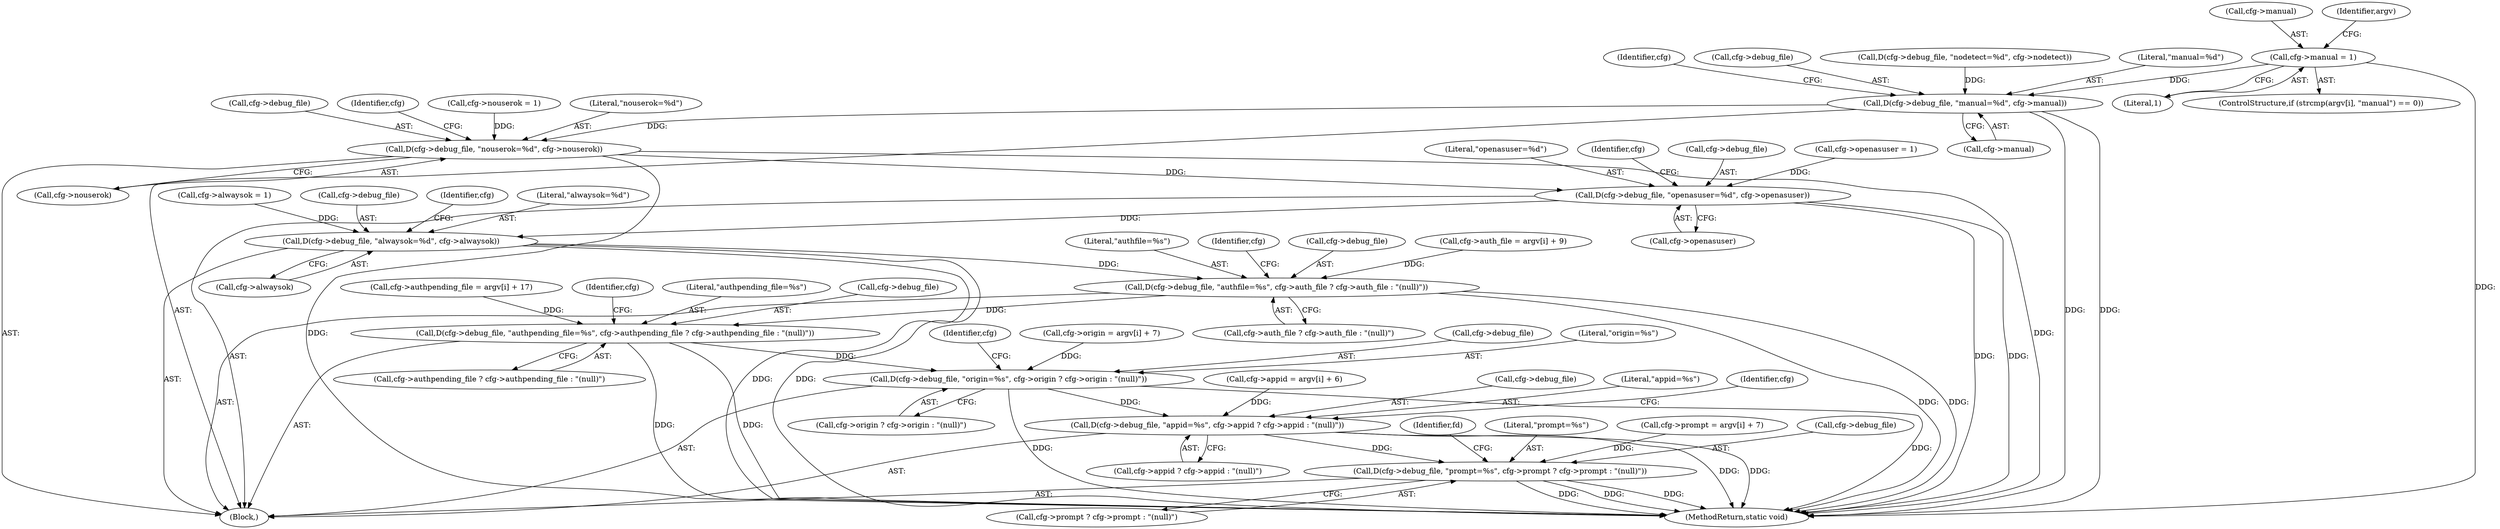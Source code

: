 digraph "0_pam-u2f_18b1914e32b74ff52000f10e97067e841e5fff62_0@pointer" {
"1000163" [label="(Call,cfg->manual = 1)"];
"1000546" [label="(Call,D(cfg->debug_file, \"manual=%d\", cfg->manual))"];
"1000554" [label="(Call,D(cfg->debug_file, \"nouserok=%d\", cfg->nouserok))"];
"1000562" [label="(Call,D(cfg->debug_file, \"openasuser=%d\", cfg->openasuser))"];
"1000570" [label="(Call,D(cfg->debug_file, \"alwaysok=%d\", cfg->alwaysok))"];
"1000578" [label="(Call,D(cfg->debug_file, \"authfile=%s\", cfg->auth_file ? cfg->auth_file : \"(null)\"))"];
"1000591" [label="(Call,D(cfg->debug_file, \"authpending_file=%s\", cfg->authpending_file ? cfg->authpending_file : \"(null)\"))"];
"1000604" [label="(Call,D(cfg->debug_file, \"origin=%s\", cfg->origin ? cfg->origin : \"(null)\"))"];
"1000617" [label="(Call,D(cfg->debug_file, \"appid=%s\", cfg->appid ? cfg->appid : \"(null)\"))"];
"1000630" [label="(Call,D(cfg->debug_file, \"prompt=%s\", cfg->prompt ? cfg->prompt : \"(null)\"))"];
"1000556" [label="(Identifier,cfg)"];
"1000547" [label="(Call,cfg->debug_file)"];
"1000322" [label="(Call,cfg->appid = argv[i] + 6)"];
"1000591" [label="(Call,D(cfg->debug_file, \"authpending_file=%s\", cfg->authpending_file ? cfg->authpending_file : \"(null)\"))"];
"1000155" [label="(ControlStructure,if (strcmp(argv[i], \"manual\") == 0))"];
"1000618" [label="(Call,cfg->debug_file)"];
"1000580" [label="(Identifier,cfg)"];
"1000617" [label="(Call,D(cfg->debug_file, \"appid=%s\", cfg->appid ? cfg->appid : \"(null)\"))"];
"1000630" [label="(Call,D(cfg->debug_file, \"prompt=%s\", cfg->prompt ? cfg->prompt : \"(null)\"))"];
"1000570" [label="(Call,D(cfg->debug_file, \"alwaysok=%d\", cfg->alwaysok))"];
"1000574" [label="(Literal,\"alwaysok=%d\")"];
"1000559" [label="(Call,cfg->nouserok)"];
"1000558" [label="(Literal,\"nouserok=%d\")"];
"1000562" [label="(Call,D(cfg->debug_file, \"openasuser=%d\", cfg->openasuser))"];
"1000566" [label="(Literal,\"openasuser=%d\")"];
"1000596" [label="(Call,cfg->authpending_file ? cfg->authpending_file : \"(null)\")"];
"1000606" [label="(Identifier,cfg)"];
"1000595" [label="(Literal,\"authpending_file=%s\")"];
"1000621" [label="(Literal,\"appid=%s\")"];
"1000551" [label="(Call,cfg->manual)"];
"1000555" [label="(Call,cfg->debug_file)"];
"1000474" [label="(Block,)"];
"1000215" [label="(Call,cfg->alwaysok = 1)"];
"1000340" [label="(Call,cfg->prompt = argv[i] + 7)"];
"1000554" [label="(Call,D(cfg->debug_file, \"nouserok=%d\", cfg->nouserok))"];
"1000575" [label="(Call,cfg->alwaysok)"];
"1000582" [label="(Literal,\"authfile=%s\")"];
"1000564" [label="(Identifier,cfg)"];
"1000572" [label="(Identifier,cfg)"];
"1000608" [label="(Literal,\"origin=%s\")"];
"1000619" [label="(Identifier,cfg)"];
"1000632" [label="(Identifier,cfg)"];
"1000631" [label="(Call,cfg->debug_file)"];
"1000571" [label="(Call,cfg->debug_file)"];
"1000656" [label="(MethodReturn,static void)"];
"1000609" [label="(Call,cfg->origin ? cfg->origin : \"(null)\")"];
"1000578" [label="(Call,D(cfg->debug_file, \"authfile=%s\", cfg->auth_file ? cfg->auth_file : \"(null)\"))"];
"1000592" [label="(Call,cfg->debug_file)"];
"1000189" [label="(Call,cfg->nouserok = 1)"];
"1000538" [label="(Call,D(cfg->debug_file, \"nodetect=%d\", cfg->nodetect))"];
"1000567" [label="(Call,cfg->openasuser)"];
"1000167" [label="(Literal,1)"];
"1000304" [label="(Call,cfg->origin = argv[i] + 7)"];
"1000645" [label="(Identifier,fd)"];
"1000593" [label="(Identifier,cfg)"];
"1000634" [label="(Literal,\"prompt=%s\")"];
"1000550" [label="(Literal,\"manual=%d\")"];
"1000546" [label="(Call,D(cfg->debug_file, \"manual=%d\", cfg->manual))"];
"1000563" [label="(Call,cfg->debug_file)"];
"1000583" [label="(Call,cfg->auth_file ? cfg->auth_file : \"(null)\")"];
"1000286" [label="(Call,cfg->authpending_file = argv[i] + 17)"];
"1000202" [label="(Call,cfg->openasuser = 1)"];
"1000635" [label="(Call,cfg->prompt ? cfg->prompt : \"(null)\")"];
"1000579" [label="(Call,cfg->debug_file)"];
"1000163" [label="(Call,cfg->manual = 1)"];
"1000268" [label="(Call,cfg->auth_file = argv[i] + 9)"];
"1000604" [label="(Call,D(cfg->debug_file, \"origin=%s\", cfg->origin ? cfg->origin : \"(null)\"))"];
"1000622" [label="(Call,cfg->appid ? cfg->appid : \"(null)\")"];
"1000164" [label="(Call,cfg->manual)"];
"1000605" [label="(Call,cfg->debug_file)"];
"1000172" [label="(Identifier,argv)"];
"1000163" -> "1000155"  [label="AST: "];
"1000163" -> "1000167"  [label="CFG: "];
"1000164" -> "1000163"  [label="AST: "];
"1000167" -> "1000163"  [label="AST: "];
"1000172" -> "1000163"  [label="CFG: "];
"1000163" -> "1000656"  [label="DDG: "];
"1000163" -> "1000546"  [label="DDG: "];
"1000546" -> "1000474"  [label="AST: "];
"1000546" -> "1000551"  [label="CFG: "];
"1000547" -> "1000546"  [label="AST: "];
"1000550" -> "1000546"  [label="AST: "];
"1000551" -> "1000546"  [label="AST: "];
"1000556" -> "1000546"  [label="CFG: "];
"1000546" -> "1000656"  [label="DDG: "];
"1000546" -> "1000656"  [label="DDG: "];
"1000538" -> "1000546"  [label="DDG: "];
"1000546" -> "1000554"  [label="DDG: "];
"1000554" -> "1000474"  [label="AST: "];
"1000554" -> "1000559"  [label="CFG: "];
"1000555" -> "1000554"  [label="AST: "];
"1000558" -> "1000554"  [label="AST: "];
"1000559" -> "1000554"  [label="AST: "];
"1000564" -> "1000554"  [label="CFG: "];
"1000554" -> "1000656"  [label="DDG: "];
"1000554" -> "1000656"  [label="DDG: "];
"1000189" -> "1000554"  [label="DDG: "];
"1000554" -> "1000562"  [label="DDG: "];
"1000562" -> "1000474"  [label="AST: "];
"1000562" -> "1000567"  [label="CFG: "];
"1000563" -> "1000562"  [label="AST: "];
"1000566" -> "1000562"  [label="AST: "];
"1000567" -> "1000562"  [label="AST: "];
"1000572" -> "1000562"  [label="CFG: "];
"1000562" -> "1000656"  [label="DDG: "];
"1000562" -> "1000656"  [label="DDG: "];
"1000202" -> "1000562"  [label="DDG: "];
"1000562" -> "1000570"  [label="DDG: "];
"1000570" -> "1000474"  [label="AST: "];
"1000570" -> "1000575"  [label="CFG: "];
"1000571" -> "1000570"  [label="AST: "];
"1000574" -> "1000570"  [label="AST: "];
"1000575" -> "1000570"  [label="AST: "];
"1000580" -> "1000570"  [label="CFG: "];
"1000570" -> "1000656"  [label="DDG: "];
"1000570" -> "1000656"  [label="DDG: "];
"1000215" -> "1000570"  [label="DDG: "];
"1000570" -> "1000578"  [label="DDG: "];
"1000578" -> "1000474"  [label="AST: "];
"1000578" -> "1000583"  [label="CFG: "];
"1000579" -> "1000578"  [label="AST: "];
"1000582" -> "1000578"  [label="AST: "];
"1000583" -> "1000578"  [label="AST: "];
"1000593" -> "1000578"  [label="CFG: "];
"1000578" -> "1000656"  [label="DDG: "];
"1000578" -> "1000656"  [label="DDG: "];
"1000268" -> "1000578"  [label="DDG: "];
"1000578" -> "1000591"  [label="DDG: "];
"1000591" -> "1000474"  [label="AST: "];
"1000591" -> "1000596"  [label="CFG: "];
"1000592" -> "1000591"  [label="AST: "];
"1000595" -> "1000591"  [label="AST: "];
"1000596" -> "1000591"  [label="AST: "];
"1000606" -> "1000591"  [label="CFG: "];
"1000591" -> "1000656"  [label="DDG: "];
"1000591" -> "1000656"  [label="DDG: "];
"1000286" -> "1000591"  [label="DDG: "];
"1000591" -> "1000604"  [label="DDG: "];
"1000604" -> "1000474"  [label="AST: "];
"1000604" -> "1000609"  [label="CFG: "];
"1000605" -> "1000604"  [label="AST: "];
"1000608" -> "1000604"  [label="AST: "];
"1000609" -> "1000604"  [label="AST: "];
"1000619" -> "1000604"  [label="CFG: "];
"1000604" -> "1000656"  [label="DDG: "];
"1000604" -> "1000656"  [label="DDG: "];
"1000304" -> "1000604"  [label="DDG: "];
"1000604" -> "1000617"  [label="DDG: "];
"1000617" -> "1000474"  [label="AST: "];
"1000617" -> "1000622"  [label="CFG: "];
"1000618" -> "1000617"  [label="AST: "];
"1000621" -> "1000617"  [label="AST: "];
"1000622" -> "1000617"  [label="AST: "];
"1000632" -> "1000617"  [label="CFG: "];
"1000617" -> "1000656"  [label="DDG: "];
"1000617" -> "1000656"  [label="DDG: "];
"1000322" -> "1000617"  [label="DDG: "];
"1000617" -> "1000630"  [label="DDG: "];
"1000630" -> "1000474"  [label="AST: "];
"1000630" -> "1000635"  [label="CFG: "];
"1000631" -> "1000630"  [label="AST: "];
"1000634" -> "1000630"  [label="AST: "];
"1000635" -> "1000630"  [label="AST: "];
"1000645" -> "1000630"  [label="CFG: "];
"1000630" -> "1000656"  [label="DDG: "];
"1000630" -> "1000656"  [label="DDG: "];
"1000630" -> "1000656"  [label="DDG: "];
"1000340" -> "1000630"  [label="DDG: "];
}

